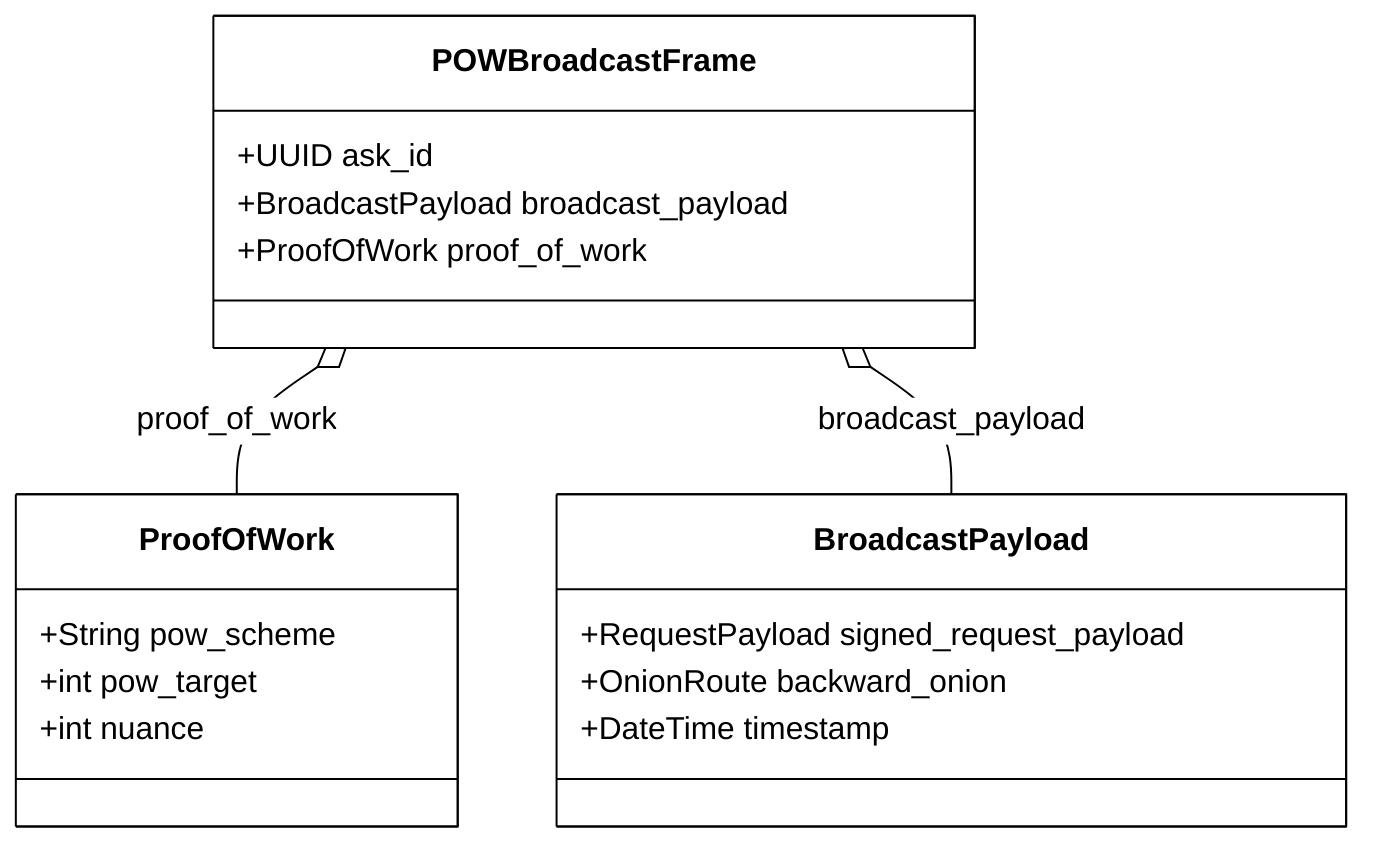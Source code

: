%%{
  init: {
    'theme': 'base',
    'themeVariables': {
      'primaryColor': '#FFFFFF',
      'primaryTextColor': '#000',
      'primaryBorderColor': '#000',
      'lineColor': '#000',
      'secondaryColor': '#000',
      'tertiaryColor': '#000'
    }
  }
}%%
classDiagram
    class BroadcastPayload{
        +RequestPayload signed_request_payload
        +OnionRoute backward_onion
        +DateTime timestamp
    }
    class ProofOfWork{
        +String pow_scheme
        +int pow_target
        +int nuance
    }
    class POWBroadcastFrame{
        +UUID ask_id
        +BroadcastPayload broadcast_payload
        +ProofOfWork proof_of_work
    }
    POWBroadcastFrame  o--  ProofOfWork : proof_of_work
    POWBroadcastFrame  o--  BroadcastPayload : broadcast_payload